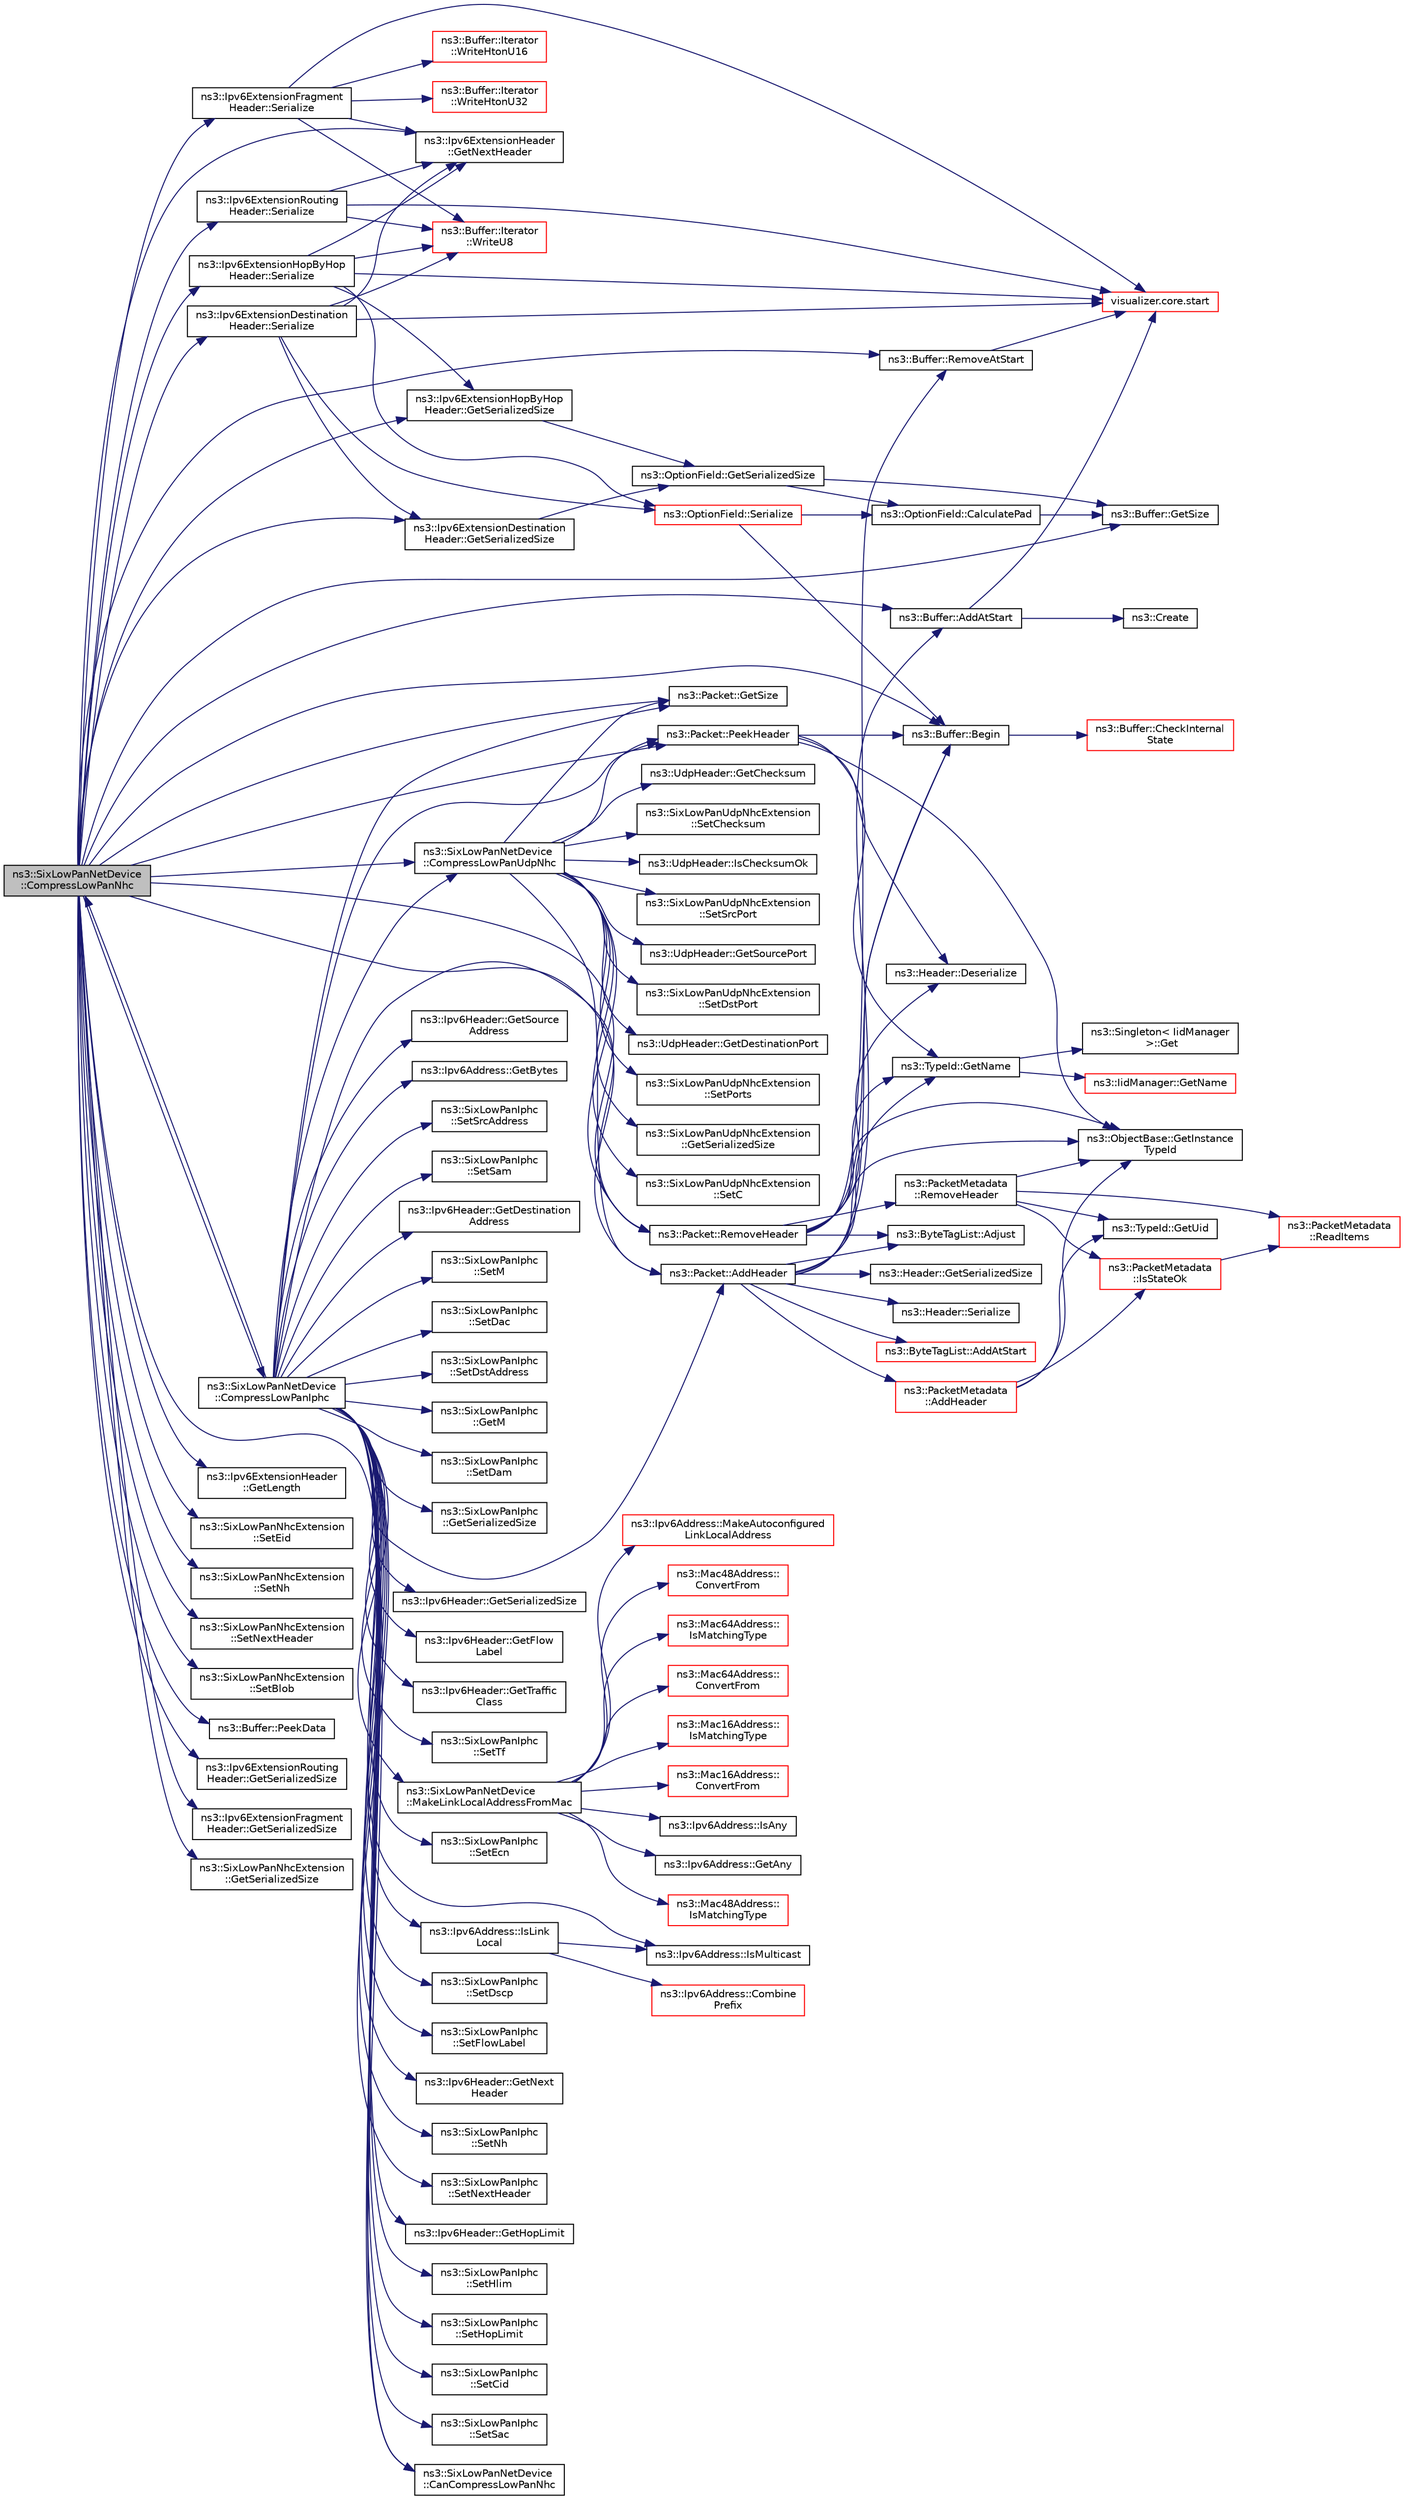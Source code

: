 digraph "ns3::SixLowPanNetDevice::CompressLowPanNhc"
{
  edge [fontname="Helvetica",fontsize="10",labelfontname="Helvetica",labelfontsize="10"];
  node [fontname="Helvetica",fontsize="10",shape=record];
  rankdir="LR";
  Node1 [label="ns3::SixLowPanNetDevice\l::CompressLowPanNhc",height=0.2,width=0.4,color="black", fillcolor="grey75", style="filled", fontcolor="black"];
  Node1 -> Node2 [color="midnightblue",fontsize="10",style="solid"];
  Node2 [label="ns3::Packet::PeekHeader",height=0.2,width=0.4,color="black", fillcolor="white", style="filled",URL="$dd/d7a/classns3_1_1Packet.html#aadc63487bea70945c418f4c3e9b81964",tooltip="Deserialize but does not remove the header from the internal buffer. s This method invokes Header::De..."];
  Node2 -> Node3 [color="midnightblue",fontsize="10",style="solid"];
  Node3 [label="ns3::Header::Deserialize",height=0.2,width=0.4,color="black", fillcolor="white", style="filled",URL="$d6/dae/classns3_1_1Header.html#a78be9400bb66b2a8543606f395ef5396"];
  Node2 -> Node4 [color="midnightblue",fontsize="10",style="solid"];
  Node4 [label="ns3::Buffer::Begin",height=0.2,width=0.4,color="black", fillcolor="white", style="filled",URL="$da/d85/classns3_1_1Buffer.html#a893d4bf50df13e730b6cd0fda91b967f"];
  Node4 -> Node5 [color="midnightblue",fontsize="10",style="solid"];
  Node5 [label="ns3::Buffer::CheckInternal\lState",height=0.2,width=0.4,color="red", fillcolor="white", style="filled",URL="$da/d85/classns3_1_1Buffer.html#a6202ce7f1ecc1fc7a14cc13017375d14",tooltip="Checks the internal buffer structures consistency. "];
  Node2 -> Node6 [color="midnightblue",fontsize="10",style="solid"];
  Node6 [label="ns3::ObjectBase::GetInstance\lTypeId",height=0.2,width=0.4,color="black", fillcolor="white", style="filled",URL="$d2/dac/classns3_1_1ObjectBase.html#abe5b43a6f5b99a92a4c3122db31f06fb"];
  Node2 -> Node7 [color="midnightblue",fontsize="10",style="solid"];
  Node7 [label="ns3::TypeId::GetName",height=0.2,width=0.4,color="black", fillcolor="white", style="filled",URL="$d6/d11/classns3_1_1TypeId.html#aa3c41c79ae428b3cb396a9c6bb3ef314"];
  Node7 -> Node8 [color="midnightblue",fontsize="10",style="solid"];
  Node8 [label="ns3::Singleton\< IidManager\l \>::Get",height=0.2,width=0.4,color="black", fillcolor="white", style="filled",URL="$d8/d77/classns3_1_1Singleton.html#a80a2cd3c25a27ea72add7a9f7a141ffa"];
  Node7 -> Node9 [color="midnightblue",fontsize="10",style="solid"];
  Node9 [label="ns3::IidManager::GetName",height=0.2,width=0.4,color="red", fillcolor="white", style="filled",URL="$d4/d1c/classns3_1_1IidManager.html#a5d68d0f0f44594dcdec239dbdb5bf53c"];
  Node1 -> Node10 [color="midnightblue",fontsize="10",style="solid"];
  Node10 [label="ns3::Ipv6ExtensionHeader\l::GetLength",height=0.2,width=0.4,color="black", fillcolor="white", style="filled",URL="$d5/d0e/classns3_1_1Ipv6ExtensionHeader.html#ad842fe3ba452c35e994a899530295ff4",tooltip="Get the length of the extension. "];
  Node1 -> Node11 [color="midnightblue",fontsize="10",style="solid"];
  Node11 [label="ns3::Packet::RemoveHeader",height=0.2,width=0.4,color="black", fillcolor="white", style="filled",URL="$dd/d7a/classns3_1_1Packet.html#a0961eccf975d75f902d40956c93ba63e",tooltip="Deserialize and remove the header from the internal buffer. "];
  Node11 -> Node3 [color="midnightblue",fontsize="10",style="solid"];
  Node11 -> Node4 [color="midnightblue",fontsize="10",style="solid"];
  Node11 -> Node6 [color="midnightblue",fontsize="10",style="solid"];
  Node11 -> Node7 [color="midnightblue",fontsize="10",style="solid"];
  Node11 -> Node12 [color="midnightblue",fontsize="10",style="solid"];
  Node12 [label="ns3::Buffer::RemoveAtStart",height=0.2,width=0.4,color="black", fillcolor="white", style="filled",URL="$da/d85/classns3_1_1Buffer.html#adeecbb3e8f518aec6fee0437578ade4b"];
  Node12 -> Node13 [color="midnightblue",fontsize="10",style="solid"];
  Node13 [label="visualizer.core.start",height=0.2,width=0.4,color="red", fillcolor="white", style="filled",URL="$df/d6c/namespacevisualizer_1_1core.html#a2a35e5d8a34af358b508dac8635754e0"];
  Node11 -> Node14 [color="midnightblue",fontsize="10",style="solid"];
  Node14 [label="ns3::ByteTagList::Adjust",height=0.2,width=0.4,color="black", fillcolor="white", style="filled",URL="$dd/d64/classns3_1_1ByteTagList.html#a1fec06d7e6daaf8039cf2a148e4090f2"];
  Node11 -> Node15 [color="midnightblue",fontsize="10",style="solid"];
  Node15 [label="ns3::PacketMetadata\l::RemoveHeader",height=0.2,width=0.4,color="black", fillcolor="white", style="filled",URL="$d1/db1/classns3_1_1PacketMetadata.html#afa8a589ec783d4998516d7f39f21242d",tooltip="Remove an header. "];
  Node15 -> Node6 [color="midnightblue",fontsize="10",style="solid"];
  Node15 -> Node16 [color="midnightblue",fontsize="10",style="solid"];
  Node16 [label="ns3::TypeId::GetUid",height=0.2,width=0.4,color="black", fillcolor="white", style="filled",URL="$d6/d11/classns3_1_1TypeId.html#acd3e41de6340d06299f4fd63e2ed8da0"];
  Node15 -> Node17 [color="midnightblue",fontsize="10",style="solid"];
  Node17 [label="ns3::PacketMetadata\l::IsStateOk",height=0.2,width=0.4,color="red", fillcolor="white", style="filled",URL="$d1/db1/classns3_1_1PacketMetadata.html#a208d3163e28704438cdd4d30318e489c",tooltip="Check if the metadata state is ok. "];
  Node17 -> Node18 [color="midnightblue",fontsize="10",style="solid"];
  Node18 [label="ns3::PacketMetadata\l::ReadItems",height=0.2,width=0.4,color="red", fillcolor="white", style="filled",URL="$d1/db1/classns3_1_1PacketMetadata.html#a3719ad2c32313a9a1c74462322e8b517",tooltip="Read items. "];
  Node15 -> Node18 [color="midnightblue",fontsize="10",style="solid"];
  Node1 -> Node19 [color="midnightblue",fontsize="10",style="solid"];
  Node19 [label="ns3::SixLowPanNhcExtension\l::SetEid",height=0.2,width=0.4,color="black", fillcolor="white", style="filled",URL="$d5/d62/classns3_1_1SixLowPanNhcExtension.html#a887f5097f7295afba7154991a6864c37",tooltip="Set the Extension Header Type. "];
  Node1 -> Node20 [color="midnightblue",fontsize="10",style="solid"];
  Node20 [label="ns3::Ipv6ExtensionHeader\l::GetNextHeader",height=0.2,width=0.4,color="black", fillcolor="white", style="filled",URL="$d5/d0e/classns3_1_1Ipv6ExtensionHeader.html#a8bcd0646a2fe4c335270fc1d9d336324",tooltip="Get the next header. "];
  Node1 -> Node21 [color="midnightblue",fontsize="10",style="solid"];
  Node21 [label="ns3::SixLowPanNetDevice\l::CanCompressLowPanNhc",height=0.2,width=0.4,color="black", fillcolor="white", style="filled",URL="$d1/d2b/classns3_1_1SixLowPanNetDevice.html#a44cfa681aaac7a83c160e9cdfc90d7e0",tooltip="Checks if the next header can be compressed using NHC. "];
  Node1 -> Node22 [color="midnightblue",fontsize="10",style="solid"];
  Node22 [label="ns3::SixLowPanNhcExtension\l::SetNh",height=0.2,width=0.4,color="black", fillcolor="white", style="filled",URL="$d5/d62/classns3_1_1SixLowPanNhcExtension.html#a7c261811b9ae48647c20a0ed8ee71e20",tooltip="Set the NH field values. "];
  Node1 -> Node23 [color="midnightblue",fontsize="10",style="solid"];
  Node23 [label="ns3::SixLowPanNetDevice\l::CompressLowPanUdpNhc",height=0.2,width=0.4,color="black", fillcolor="white", style="filled",URL="$d1/d2b/classns3_1_1SixLowPanNetDevice.html#aa163cb1c6e2c82e208692f9bae9b5189",tooltip="Compress the headers according to NHC compression. "];
  Node23 -> Node2 [color="midnightblue",fontsize="10",style="solid"];
  Node23 -> Node11 [color="midnightblue",fontsize="10",style="solid"];
  Node23 -> Node24 [color="midnightblue",fontsize="10",style="solid"];
  Node24 [label="ns3::SixLowPanUdpNhcExtension\l::SetC",height=0.2,width=0.4,color="black", fillcolor="white", style="filled",URL="$d1/def/classns3_1_1SixLowPanUdpNhcExtension.html#acf00146657670bf729a25b22fb16a7cf",tooltip="Set the C (Checksum). "];
  Node23 -> Node25 [color="midnightblue",fontsize="10",style="solid"];
  Node25 [label="ns3::UdpHeader::GetChecksum",height=0.2,width=0.4,color="black", fillcolor="white", style="filled",URL="$d3/dc4/classns3_1_1UdpHeader.html#ac603d77ba86b2e0a04ead4510b853ff2",tooltip="Return the checksum (only known after a Deserialize) "];
  Node23 -> Node26 [color="midnightblue",fontsize="10",style="solid"];
  Node26 [label="ns3::SixLowPanUdpNhcExtension\l::SetChecksum",height=0.2,width=0.4,color="black", fillcolor="white", style="filled",URL="$d1/def/classns3_1_1SixLowPanUdpNhcExtension.html#abed42dfdb3164681c2209ad3d4d56fa8",tooltip="Set the Checksum field values. "];
  Node23 -> Node27 [color="midnightblue",fontsize="10",style="solid"];
  Node27 [label="ns3::UdpHeader::IsChecksumOk",height=0.2,width=0.4,color="black", fillcolor="white", style="filled",URL="$d3/dc4/classns3_1_1UdpHeader.html#a58c55682656d4ce7141bbf26bcaf2074",tooltip="Is the UDP checksum correct ? "];
  Node23 -> Node28 [color="midnightblue",fontsize="10",style="solid"];
  Node28 [label="ns3::SixLowPanUdpNhcExtension\l::SetSrcPort",height=0.2,width=0.4,color="black", fillcolor="white", style="filled",URL="$d1/def/classns3_1_1SixLowPanUdpNhcExtension.html#aca13997b0fb72c52e3ca5ea32e5da617",tooltip="Set the Source Port. "];
  Node23 -> Node29 [color="midnightblue",fontsize="10",style="solid"];
  Node29 [label="ns3::UdpHeader::GetSourcePort",height=0.2,width=0.4,color="black", fillcolor="white", style="filled",URL="$d3/dc4/classns3_1_1UdpHeader.html#a997d3bd61676248306f932b270c9f9ce"];
  Node23 -> Node30 [color="midnightblue",fontsize="10",style="solid"];
  Node30 [label="ns3::SixLowPanUdpNhcExtension\l::SetDstPort",height=0.2,width=0.4,color="black", fillcolor="white", style="filled",URL="$d1/def/classns3_1_1SixLowPanUdpNhcExtension.html#ac30f039f69f113a500f82f0d5f7280fd",tooltip="Set the Destination Port. "];
  Node23 -> Node31 [color="midnightblue",fontsize="10",style="solid"];
  Node31 [label="ns3::UdpHeader::GetDestinationPort",height=0.2,width=0.4,color="black", fillcolor="white", style="filled",URL="$d3/dc4/classns3_1_1UdpHeader.html#ab49d614fd7809513ad1962a34f444dd3"];
  Node23 -> Node32 [color="midnightblue",fontsize="10",style="solid"];
  Node32 [label="ns3::SixLowPanUdpNhcExtension\l::SetPorts",height=0.2,width=0.4,color="black", fillcolor="white", style="filled",URL="$d1/def/classns3_1_1SixLowPanUdpNhcExtension.html#a7c8a686962bc5732cf8a6635111cbb49",tooltip="Set the compressed Src and Dst Ports. "];
  Node23 -> Node33 [color="midnightblue",fontsize="10",style="solid"];
  Node33 [label="ns3::SixLowPanUdpNhcExtension\l::GetSerializedSize",height=0.2,width=0.4,color="black", fillcolor="white", style="filled",URL="$d1/def/classns3_1_1SixLowPanUdpNhcExtension.html#a81b268ac04f2bac21429d375eee519fd",tooltip="Get the serialized size of the packet. "];
  Node23 -> Node34 [color="midnightblue",fontsize="10",style="solid"];
  Node34 [label="ns3::Packet::GetSize",height=0.2,width=0.4,color="black", fillcolor="white", style="filled",URL="$dd/d7a/classns3_1_1Packet.html#a462855c9929954d4301a4edfe55f4f1c",tooltip="Returns the the size in bytes of the packet (including the zero-filled initial payload). "];
  Node23 -> Node35 [color="midnightblue",fontsize="10",style="solid"];
  Node35 [label="ns3::Packet::AddHeader",height=0.2,width=0.4,color="black", fillcolor="white", style="filled",URL="$dd/d7a/classns3_1_1Packet.html#a465108c595a0bc592095cbcab1832ed8",tooltip="Add header to this packet. "];
  Node35 -> Node36 [color="midnightblue",fontsize="10",style="solid"];
  Node36 [label="ns3::Header::GetSerializedSize",height=0.2,width=0.4,color="black", fillcolor="white", style="filled",URL="$d6/dae/classns3_1_1Header.html#a6ef0497eabc1b1fb0ad42738eb73f934"];
  Node35 -> Node6 [color="midnightblue",fontsize="10",style="solid"];
  Node35 -> Node7 [color="midnightblue",fontsize="10",style="solid"];
  Node35 -> Node37 [color="midnightblue",fontsize="10",style="solid"];
  Node37 [label="ns3::Buffer::AddAtStart",height=0.2,width=0.4,color="black", fillcolor="white", style="filled",URL="$da/d85/classns3_1_1Buffer.html#a8abd8164c3671d3dadc98fc66fade7b1"];
  Node37 -> Node13 [color="midnightblue",fontsize="10",style="solid"];
  Node37 -> Node38 [color="midnightblue",fontsize="10",style="solid"];
  Node38 [label="ns3::Create",height=0.2,width=0.4,color="black", fillcolor="white", style="filled",URL="$d2/df2/group__ptr.html#ga0406dd2d929ceac05ce39d4579fa3e4b"];
  Node35 -> Node14 [color="midnightblue",fontsize="10",style="solid"];
  Node35 -> Node39 [color="midnightblue",fontsize="10",style="solid"];
  Node39 [label="ns3::ByteTagList::AddAtStart",height=0.2,width=0.4,color="red", fillcolor="white", style="filled",URL="$dd/d64/classns3_1_1ByteTagList.html#acb4563fbe4299c55af41ba7a166b71d5"];
  Node35 -> Node40 [color="midnightblue",fontsize="10",style="solid"];
  Node40 [label="ns3::Header::Serialize",height=0.2,width=0.4,color="black", fillcolor="white", style="filled",URL="$d6/dae/classns3_1_1Header.html#afb61f1aac69ff8349a6bfe521fab5404"];
  Node35 -> Node4 [color="midnightblue",fontsize="10",style="solid"];
  Node35 -> Node41 [color="midnightblue",fontsize="10",style="solid"];
  Node41 [label="ns3::PacketMetadata\l::AddHeader",height=0.2,width=0.4,color="red", fillcolor="white", style="filled",URL="$d1/db1/classns3_1_1PacketMetadata.html#abdce736c4c5f647242f0808c0d2f9249",tooltip="Add an header. "];
  Node41 -> Node17 [color="midnightblue",fontsize="10",style="solid"];
  Node41 -> Node6 [color="midnightblue",fontsize="10",style="solid"];
  Node41 -> Node16 [color="midnightblue",fontsize="10",style="solid"];
  Node1 -> Node42 [color="midnightblue",fontsize="10",style="solid"];
  Node42 [label="ns3::SixLowPanNetDevice\l::CompressLowPanIphc",height=0.2,width=0.4,color="black", fillcolor="white", style="filled",URL="$d1/d2b/classns3_1_1SixLowPanNetDevice.html#a67bf1501ba018d90c5bdb442371a3722",tooltip="Compress the headers according to IPHC compression. "];
  Node42 -> Node2 [color="midnightblue",fontsize="10",style="solid"];
  Node42 -> Node11 [color="midnightblue",fontsize="10",style="solid"];
  Node42 -> Node43 [color="midnightblue",fontsize="10",style="solid"];
  Node43 [label="ns3::Ipv6Header::GetSerializedSize",height=0.2,width=0.4,color="black", fillcolor="white", style="filled",URL="$d8/d5d/classns3_1_1Ipv6Header.html#a4a0464cd471e0a3923470255af25ddeb",tooltip="Get the serialized size of the packet. "];
  Node42 -> Node44 [color="midnightblue",fontsize="10",style="solid"];
  Node44 [label="ns3::Ipv6Header::GetFlow\lLabel",height=0.2,width=0.4,color="black", fillcolor="white", style="filled",URL="$d8/d5d/classns3_1_1Ipv6Header.html#ab86c3ee5c00743a5da516f90d48432e3",tooltip="Get the \"Flow label\" field. "];
  Node42 -> Node45 [color="midnightblue",fontsize="10",style="solid"];
  Node45 [label="ns3::Ipv6Header::GetTraffic\lClass",height=0.2,width=0.4,color="black", fillcolor="white", style="filled",URL="$d8/d5d/classns3_1_1Ipv6Header.html#a8cf18c5dcde898d450554a3a001e03e4",tooltip="Get the \"Traffic class\" field. "];
  Node42 -> Node46 [color="midnightblue",fontsize="10",style="solid"];
  Node46 [label="ns3::SixLowPanIphc\l::SetTf",height=0.2,width=0.4,color="black", fillcolor="white", style="filled",URL="$d5/dfb/classns3_1_1SixLowPanIphc.html#a5f2c75c1b36a9bc7cc0f884f407c5155",tooltip="Set the TF (Traffic Class, Flow Label) compression. "];
  Node42 -> Node47 [color="midnightblue",fontsize="10",style="solid"];
  Node47 [label="ns3::SixLowPanIphc\l::SetEcn",height=0.2,width=0.4,color="black", fillcolor="white", style="filled",URL="$d5/dfb/classns3_1_1SixLowPanIphc.html#a4d7ef8b867b083a5f70c86847d3924d8",tooltip="Set the ECN (2bits). "];
  Node42 -> Node48 [color="midnightblue",fontsize="10",style="solid"];
  Node48 [label="ns3::SixLowPanIphc\l::SetDscp",height=0.2,width=0.4,color="black", fillcolor="white", style="filled",URL="$d5/dfb/classns3_1_1SixLowPanIphc.html#a587c9d8dad52036e1f8c174d9c60a6c0",tooltip="Set the DSCP (6bits). "];
  Node42 -> Node49 [color="midnightblue",fontsize="10",style="solid"];
  Node49 [label="ns3::SixLowPanIphc\l::SetFlowLabel",height=0.2,width=0.4,color="black", fillcolor="white", style="filled",URL="$d5/dfb/classns3_1_1SixLowPanIphc.html#a53a4bed58a6f97e1953b61a40a3f11da",tooltip="Set the Flow Label (20bits). "];
  Node42 -> Node50 [color="midnightblue",fontsize="10",style="solid"];
  Node50 [label="ns3::Ipv6Header::GetNext\lHeader",height=0.2,width=0.4,color="black", fillcolor="white", style="filled",URL="$d8/d5d/classns3_1_1Ipv6Header.html#a24317958bbf0b77d2c1c6b23d1866e9b",tooltip="Get the next header. "];
  Node42 -> Node21 [color="midnightblue",fontsize="10",style="solid"];
  Node42 -> Node51 [color="midnightblue",fontsize="10",style="solid"];
  Node51 [label="ns3::SixLowPanIphc\l::SetNh",height=0.2,width=0.4,color="black", fillcolor="white", style="filled",URL="$d5/dfb/classns3_1_1SixLowPanIphc.html#a31ed5379a035e04a1feff5bae285a26d",tooltip="Set the NH (Next Header) compression. "];
  Node42 -> Node23 [color="midnightblue",fontsize="10",style="solid"];
  Node42 -> Node1 [color="midnightblue",fontsize="10",style="solid"];
  Node42 -> Node52 [color="midnightblue",fontsize="10",style="solid"];
  Node52 [label="ns3::SixLowPanIphc\l::SetNextHeader",height=0.2,width=0.4,color="black", fillcolor="white", style="filled",URL="$d5/dfb/classns3_1_1SixLowPanIphc.html#a02ab2cc846b2a6391e53bb062162be32",tooltip="Set the Next Header field. "];
  Node42 -> Node53 [color="midnightblue",fontsize="10",style="solid"];
  Node53 [label="ns3::Ipv6Header::GetHopLimit",height=0.2,width=0.4,color="black", fillcolor="white", style="filled",URL="$d8/d5d/classns3_1_1Ipv6Header.html#adf9e577228bd7dca1e1192514b8ba8ab",tooltip="Get the \"Hop limit\" field (TTL). "];
  Node42 -> Node54 [color="midnightblue",fontsize="10",style="solid"];
  Node54 [label="ns3::SixLowPanIphc\l::SetHlim",height=0.2,width=0.4,color="black", fillcolor="white", style="filled",URL="$d5/dfb/classns3_1_1SixLowPanIphc.html#a0d5a1956b408d48feea291f2d80bf71e",tooltip="Set the HLIM (Hop Limit) compression. "];
  Node42 -> Node55 [color="midnightblue",fontsize="10",style="solid"];
  Node55 [label="ns3::SixLowPanIphc\l::SetHopLimit",height=0.2,width=0.4,color="black", fillcolor="white", style="filled",URL="$d5/dfb/classns3_1_1SixLowPanIphc.html#afb167197fbe12d8e8ab65c7266d8dc10",tooltip="Set the Hop Limit field. "];
  Node42 -> Node56 [color="midnightblue",fontsize="10",style="solid"];
  Node56 [label="ns3::SixLowPanIphc\l::SetCid",height=0.2,width=0.4,color="black", fillcolor="white", style="filled",URL="$d5/dfb/classns3_1_1SixLowPanIphc.html#a75682e2991c0fdb6587e8d2bc79a5beb",tooltip="Set the CID (Context Identifier Extension) compression. "];
  Node42 -> Node57 [color="midnightblue",fontsize="10",style="solid"];
  Node57 [label="ns3::SixLowPanIphc\l::SetSac",height=0.2,width=0.4,color="black", fillcolor="white", style="filled",URL="$d5/dfb/classns3_1_1SixLowPanIphc.html#a9255e8785353902d7c88f6cf6b129577",tooltip="Set the SAC (Source Address Compression) compression. "];
  Node42 -> Node58 [color="midnightblue",fontsize="10",style="solid"];
  Node58 [label="ns3::Ipv6Header::GetSource\lAddress",height=0.2,width=0.4,color="black", fillcolor="white", style="filled",URL="$d8/d5d/classns3_1_1Ipv6Header.html#ae7b5116d81c8113fad228d799f5554c3",tooltip="Get the \"Source address\" field. "];
  Node42 -> Node59 [color="midnightblue",fontsize="10",style="solid"];
  Node59 [label="ns3::Ipv6Address::GetBytes",height=0.2,width=0.4,color="black", fillcolor="white", style="filled",URL="$d5/de6/classns3_1_1Ipv6Address.html#ab0584d5f11901b3a560be98afe358648",tooltip="Get the bytes corresponding to the address. "];
  Node42 -> Node60 [color="midnightblue",fontsize="10",style="solid"];
  Node60 [label="ns3::SixLowPanIphc\l::SetSrcAddress",height=0.2,width=0.4,color="black", fillcolor="white", style="filled",URL="$d5/dfb/classns3_1_1SixLowPanIphc.html#a55a9b41710bac0706ae61d6770b78e98",tooltip="Set the Source Address. "];
  Node42 -> Node61 [color="midnightblue",fontsize="10",style="solid"];
  Node61 [label="ns3::SixLowPanNetDevice\l::MakeLinkLocalAddressFromMac",height=0.2,width=0.4,color="black", fillcolor="white", style="filled",URL="$d1/d2b/classns3_1_1SixLowPanNetDevice.html#acf66b0ff019d0f1b88212d452044696e",tooltip="Make a link-local address from a MAC address. "];
  Node61 -> Node62 [color="midnightblue",fontsize="10",style="solid"];
  Node62 [label="ns3::Ipv6Address::GetAny",height=0.2,width=0.4,color="black", fillcolor="white", style="filled",URL="$d5/de6/classns3_1_1Ipv6Address.html#a2783e8badfc98c8b0a8508bba6e1b91e",tooltip="Get the \"any\" (::) Ipv6Address. "];
  Node61 -> Node63 [color="midnightblue",fontsize="10",style="solid"];
  Node63 [label="ns3::Mac48Address::\lIsMatchingType",height=0.2,width=0.4,color="red", fillcolor="white", style="filled",URL="$db/dee/classns3_1_1Mac48Address.html#a55cc1e3c6aa63fd1a4f8f7d9be4ae182"];
  Node61 -> Node64 [color="midnightblue",fontsize="10",style="solid"];
  Node64 [label="ns3::Ipv6Address::MakeAutoconfigured\lLinkLocalAddress",height=0.2,width=0.4,color="red", fillcolor="white", style="filled",URL="$d5/de6/classns3_1_1Ipv6Address.html#af57fd659aa3c06013ce1b75fb97f9fc5",tooltip="Make the autoconfigured link-local IPv6 address with Mac16Address. "];
  Node61 -> Node65 [color="midnightblue",fontsize="10",style="solid"];
  Node65 [label="ns3::Mac48Address::\lConvertFrom",height=0.2,width=0.4,color="red", fillcolor="white", style="filled",URL="$db/dee/classns3_1_1Mac48Address.html#a911ce13603a9ef837545a032b6523ae4"];
  Node61 -> Node66 [color="midnightblue",fontsize="10",style="solid"];
  Node66 [label="ns3::Mac64Address::\lIsMatchingType",height=0.2,width=0.4,color="red", fillcolor="white", style="filled",URL="$d7/d9c/classns3_1_1Mac64Address.html#a50014d1350f72b89857f0262be927073"];
  Node61 -> Node67 [color="midnightblue",fontsize="10",style="solid"];
  Node67 [label="ns3::Mac64Address::\lConvertFrom",height=0.2,width=0.4,color="red", fillcolor="white", style="filled",URL="$d7/d9c/classns3_1_1Mac64Address.html#a9d73aef28cf6b6edf423b418ce014b10"];
  Node61 -> Node68 [color="midnightblue",fontsize="10",style="solid"];
  Node68 [label="ns3::Mac16Address::\lIsMatchingType",height=0.2,width=0.4,color="red", fillcolor="white", style="filled",URL="$d9/d35/classns3_1_1Mac16Address.html#a2d7aa9e24afc8e02a25ab449b0b99b1f"];
  Node61 -> Node69 [color="midnightblue",fontsize="10",style="solid"];
  Node69 [label="ns3::Mac16Address::\lConvertFrom",height=0.2,width=0.4,color="red", fillcolor="white", style="filled",URL="$d9/d35/classns3_1_1Mac16Address.html#a6822cde696a7be24782dc8e1de2f1449"];
  Node61 -> Node70 [color="midnightblue",fontsize="10",style="solid"];
  Node70 [label="ns3::Ipv6Address::IsAny",height=0.2,width=0.4,color="black", fillcolor="white", style="filled",URL="$d5/de6/classns3_1_1Ipv6Address.html#a6f15ff7a41a6ae2171cdeda2a53179b8",tooltip="If the IPv6 address is the \"Any\" address. "];
  Node42 -> Node71 [color="midnightblue",fontsize="10",style="solid"];
  Node71 [label="ns3::SixLowPanIphc\l::SetSam",height=0.2,width=0.4,color="black", fillcolor="white", style="filled",URL="$d5/dfb/classns3_1_1SixLowPanIphc.html#a2dda923b3bd6ed04869c0ad8c861aea8",tooltip="Set the SAM (Source Address Mode) compression. "];
  Node42 -> Node72 [color="midnightblue",fontsize="10",style="solid"];
  Node72 [label="ns3::Ipv6Address::IsLink\lLocal",height=0.2,width=0.4,color="black", fillcolor="white", style="filled",URL="$d5/de6/classns3_1_1Ipv6Address.html#a881c3e796e2afdbd49b2ec630ada1126",tooltip="If the IPv6 address is a link-local address (fe80::/64). "];
  Node72 -> Node73 [color="midnightblue",fontsize="10",style="solid"];
  Node73 [label="ns3::Ipv6Address::IsMulticast",height=0.2,width=0.4,color="black", fillcolor="white", style="filled",URL="$d5/de6/classns3_1_1Ipv6Address.html#a0657bb007d3c5618f3f6000b5054df72",tooltip="If the IPv6 address is multicast (ff00::/8). "];
  Node72 -> Node74 [color="midnightblue",fontsize="10",style="solid"];
  Node74 [label="ns3::Ipv6Address::Combine\lPrefix",height=0.2,width=0.4,color="red", fillcolor="white", style="filled",URL="$d5/de6/classns3_1_1Ipv6Address.html#a91f6e8c6a3020d592f45b8e33a79070f",tooltip="Combine this address with a prefix. "];
  Node42 -> Node75 [color="midnightblue",fontsize="10",style="solid"];
  Node75 [label="ns3::Ipv6Header::GetDestination\lAddress",height=0.2,width=0.4,color="black", fillcolor="white", style="filled",URL="$d8/d5d/classns3_1_1Ipv6Header.html#a472309d4a08c9fea54092346ba7beca4",tooltip="Get the \"Destination address\" field. "];
  Node42 -> Node73 [color="midnightblue",fontsize="10",style="solid"];
  Node42 -> Node76 [color="midnightblue",fontsize="10",style="solid"];
  Node76 [label="ns3::SixLowPanIphc\l::SetM",height=0.2,width=0.4,color="black", fillcolor="white", style="filled",URL="$d5/dfb/classns3_1_1SixLowPanIphc.html#ad9e3313e47f0ae06e3fd0154a8bb25e5",tooltip="Set the M (Multicast) compression. "];
  Node42 -> Node77 [color="midnightblue",fontsize="10",style="solid"];
  Node77 [label="ns3::SixLowPanIphc\l::SetDac",height=0.2,width=0.4,color="black", fillcolor="white", style="filled",URL="$d5/dfb/classns3_1_1SixLowPanIphc.html#affc529a56bcd48d931621082f7c25ee8",tooltip="Set the DAC (Destination Address Compression) compression. "];
  Node42 -> Node78 [color="midnightblue",fontsize="10",style="solid"];
  Node78 [label="ns3::SixLowPanIphc\l::SetDstAddress",height=0.2,width=0.4,color="black", fillcolor="white", style="filled",URL="$d5/dfb/classns3_1_1SixLowPanIphc.html#a9b3fafea4028bc8f41074aae87e96686",tooltip="Set the Destination Address. "];
  Node42 -> Node79 [color="midnightblue",fontsize="10",style="solid"];
  Node79 [label="ns3::SixLowPanIphc\l::GetM",height=0.2,width=0.4,color="black", fillcolor="white", style="filled",URL="$d5/dfb/classns3_1_1SixLowPanIphc.html#a455f933ce0a59e0d40281b72cd22d19e",tooltip="Get the M (Multicast) compression. "];
  Node42 -> Node80 [color="midnightblue",fontsize="10",style="solid"];
  Node80 [label="ns3::SixLowPanIphc\l::SetDam",height=0.2,width=0.4,color="black", fillcolor="white", style="filled",URL="$d5/dfb/classns3_1_1SixLowPanIphc.html#a749a58e326a0b383ad14082c1a2a83cb",tooltip="Set the DAM (Destination Address Mode) compression. "];
  Node42 -> Node81 [color="midnightblue",fontsize="10",style="solid"];
  Node81 [label="ns3::SixLowPanIphc\l::GetSerializedSize",height=0.2,width=0.4,color="black", fillcolor="white", style="filled",URL="$d5/dfb/classns3_1_1SixLowPanIphc.html#ac89147a290ccad52b27d0811b8a9b687",tooltip="Get the serialized size of the packet. "];
  Node42 -> Node34 [color="midnightblue",fontsize="10",style="solid"];
  Node42 -> Node35 [color="midnightblue",fontsize="10",style="solid"];
  Node1 -> Node82 [color="midnightblue",fontsize="10",style="solid"];
  Node82 [label="ns3::SixLowPanNhcExtension\l::SetNextHeader",height=0.2,width=0.4,color="black", fillcolor="white", style="filled",URL="$d5/d62/classns3_1_1SixLowPanNhcExtension.html#ae7dbfb5952b95c5e16d751354aa8c1c4",tooltip="Set the Next Header field values. "];
  Node1 -> Node83 [color="midnightblue",fontsize="10",style="solid"];
  Node83 [label="ns3::Ipv6ExtensionHopByHop\lHeader::GetSerializedSize",height=0.2,width=0.4,color="black", fillcolor="white", style="filled",URL="$d7/d39/classns3_1_1Ipv6ExtensionHopByHopHeader.html#a796967bac361ede79accbdc0e8c41f3f",tooltip="Get the serialized size of the packet. "];
  Node83 -> Node84 [color="midnightblue",fontsize="10",style="solid"];
  Node84 [label="ns3::OptionField::GetSerializedSize",height=0.2,width=0.4,color="black", fillcolor="white", style="filled",URL="$d3/d4b/classns3_1_1OptionField.html#a7ed57dda4ddd5f4409ffb692594fb924",tooltip="Get the serialized size of the packet. "];
  Node84 -> Node85 [color="midnightblue",fontsize="10",style="solid"];
  Node85 [label="ns3::Buffer::GetSize",height=0.2,width=0.4,color="black", fillcolor="white", style="filled",URL="$da/d85/classns3_1_1Buffer.html#a3047b8f2dad303c6370695122f1884f0"];
  Node84 -> Node86 [color="midnightblue",fontsize="10",style="solid"];
  Node86 [label="ns3::OptionField::CalculatePad",height=0.2,width=0.4,color="black", fillcolor="white", style="filled",URL="$d3/d4b/classns3_1_1OptionField.html#ac3fd1a6232d5a5885feccda8b6f70a31",tooltip="Calculate padding. "];
  Node86 -> Node85 [color="midnightblue",fontsize="10",style="solid"];
  Node1 -> Node37 [color="midnightblue",fontsize="10",style="solid"];
  Node1 -> Node87 [color="midnightblue",fontsize="10",style="solid"];
  Node87 [label="ns3::Ipv6ExtensionHopByHop\lHeader::Serialize",height=0.2,width=0.4,color="black", fillcolor="white", style="filled",URL="$d7/d39/classns3_1_1Ipv6ExtensionHopByHopHeader.html#aea3c87fde9d6ba5375838cbe3275361b",tooltip="Serialize the packet. "];
  Node87 -> Node13 [color="midnightblue",fontsize="10",style="solid"];
  Node87 -> Node88 [color="midnightblue",fontsize="10",style="solid"];
  Node88 [label="ns3::Buffer::Iterator\l::WriteU8",height=0.2,width=0.4,color="red", fillcolor="white", style="filled",URL="$d0/daf/classns3_1_1Buffer_1_1Iterator.html#a3c7bacca6cbb821c9d14fa4626b7ae16"];
  Node87 -> Node20 [color="midnightblue",fontsize="10",style="solid"];
  Node87 -> Node83 [color="midnightblue",fontsize="10",style="solid"];
  Node87 -> Node89 [color="midnightblue",fontsize="10",style="solid"];
  Node89 [label="ns3::OptionField::Serialize",height=0.2,width=0.4,color="red", fillcolor="white", style="filled",URL="$d3/d4b/classns3_1_1OptionField.html#a9cd4cd7b17a7e443a17dcfcfadef4c28",tooltip="Serialize all added options. "];
  Node89 -> Node4 [color="midnightblue",fontsize="10",style="solid"];
  Node89 -> Node86 [color="midnightblue",fontsize="10",style="solid"];
  Node1 -> Node4 [color="midnightblue",fontsize="10",style="solid"];
  Node1 -> Node12 [color="midnightblue",fontsize="10",style="solid"];
  Node1 -> Node85 [color="midnightblue",fontsize="10",style="solid"];
  Node1 -> Node90 [color="midnightblue",fontsize="10",style="solid"];
  Node90 [label="ns3::SixLowPanNhcExtension\l::SetBlob",height=0.2,width=0.4,color="black", fillcolor="white", style="filled",URL="$d5/d62/classns3_1_1SixLowPanNhcExtension.html#ab755b0e76375beba7f56b29ee56c6ad6",tooltip="Set the option header data blob. "];
  Node1 -> Node91 [color="midnightblue",fontsize="10",style="solid"];
  Node91 [label="ns3::Buffer::PeekData",height=0.2,width=0.4,color="black", fillcolor="white", style="filled",URL="$da/d85/classns3_1_1Buffer.html#a07800b41f95ec9c5bfdfae624b9351b0"];
  Node1 -> Node92 [color="midnightblue",fontsize="10",style="solid"];
  Node92 [label="ns3::Ipv6ExtensionRouting\lHeader::GetSerializedSize",height=0.2,width=0.4,color="black", fillcolor="white", style="filled",URL="$d6/d67/classns3_1_1Ipv6ExtensionRoutingHeader.html#af5b8d368c6a545a95700115686a99e33",tooltip="Get the serialized size of the packet. "];
  Node1 -> Node93 [color="midnightblue",fontsize="10",style="solid"];
  Node93 [label="ns3::Ipv6ExtensionRouting\lHeader::Serialize",height=0.2,width=0.4,color="black", fillcolor="white", style="filled",URL="$d6/d67/classns3_1_1Ipv6ExtensionRoutingHeader.html#a33d8ab5f11d270295e3f5a9b4581bd56",tooltip="Serialize the packet. "];
  Node93 -> Node13 [color="midnightblue",fontsize="10",style="solid"];
  Node93 -> Node88 [color="midnightblue",fontsize="10",style="solid"];
  Node93 -> Node20 [color="midnightblue",fontsize="10",style="solid"];
  Node1 -> Node94 [color="midnightblue",fontsize="10",style="solid"];
  Node94 [label="ns3::Ipv6ExtensionFragment\lHeader::GetSerializedSize",height=0.2,width=0.4,color="black", fillcolor="white", style="filled",URL="$dc/dde/classns3_1_1Ipv6ExtensionFragmentHeader.html#afe7e7be8a5b44ec8def1ac83a19c6696",tooltip="Get the serialized size of the packet. "];
  Node1 -> Node95 [color="midnightblue",fontsize="10",style="solid"];
  Node95 [label="ns3::Ipv6ExtensionFragment\lHeader::Serialize",height=0.2,width=0.4,color="black", fillcolor="white", style="filled",URL="$dc/dde/classns3_1_1Ipv6ExtensionFragmentHeader.html#ac63d2e1a8fe9f7cdb3589c2677f5f9f6",tooltip="Serialize the packet. "];
  Node95 -> Node13 [color="midnightblue",fontsize="10",style="solid"];
  Node95 -> Node88 [color="midnightblue",fontsize="10",style="solid"];
  Node95 -> Node20 [color="midnightblue",fontsize="10",style="solid"];
  Node95 -> Node96 [color="midnightblue",fontsize="10",style="solid"];
  Node96 [label="ns3::Buffer::Iterator\l::WriteHtonU16",height=0.2,width=0.4,color="red", fillcolor="white", style="filled",URL="$d0/daf/classns3_1_1Buffer_1_1Iterator.html#a97ea9c86cfe87b516efc28faa7dfdf21"];
  Node95 -> Node97 [color="midnightblue",fontsize="10",style="solid"];
  Node97 [label="ns3::Buffer::Iterator\l::WriteHtonU32",height=0.2,width=0.4,color="red", fillcolor="white", style="filled",URL="$d0/daf/classns3_1_1Buffer_1_1Iterator.html#ac8a95d099acc1fa0e699200b4de82173"];
  Node1 -> Node98 [color="midnightblue",fontsize="10",style="solid"];
  Node98 [label="ns3::Ipv6ExtensionDestination\lHeader::GetSerializedSize",height=0.2,width=0.4,color="black", fillcolor="white", style="filled",URL="$d6/d65/classns3_1_1Ipv6ExtensionDestinationHeader.html#a4a43146a75ea4259b984df145c573146",tooltip="Get the serialized size of the packet. "];
  Node98 -> Node84 [color="midnightblue",fontsize="10",style="solid"];
  Node1 -> Node99 [color="midnightblue",fontsize="10",style="solid"];
  Node99 [label="ns3::Ipv6ExtensionDestination\lHeader::Serialize",height=0.2,width=0.4,color="black", fillcolor="white", style="filled",URL="$d6/d65/classns3_1_1Ipv6ExtensionDestinationHeader.html#a13d3b01676de81cbcdd3fcebaf2fdd6b",tooltip="Serialize the packet. "];
  Node99 -> Node13 [color="midnightblue",fontsize="10",style="solid"];
  Node99 -> Node88 [color="midnightblue",fontsize="10",style="solid"];
  Node99 -> Node20 [color="midnightblue",fontsize="10",style="solid"];
  Node99 -> Node98 [color="midnightblue",fontsize="10",style="solid"];
  Node99 -> Node89 [color="midnightblue",fontsize="10",style="solid"];
  Node1 -> Node100 [color="midnightblue",fontsize="10",style="solid"];
  Node100 [label="ns3::SixLowPanNhcExtension\l::GetSerializedSize",height=0.2,width=0.4,color="black", fillcolor="white", style="filled",URL="$d5/d62/classns3_1_1SixLowPanNhcExtension.html#acb1868b61e13ad7cf29c77d952ade97e",tooltip="Get the serialized size of the packet. "];
  Node1 -> Node34 [color="midnightblue",fontsize="10",style="solid"];
  Node1 -> Node35 [color="midnightblue",fontsize="10",style="solid"];
}
